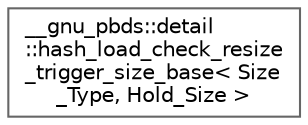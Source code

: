 digraph "Graphical Class Hierarchy"
{
 // LATEX_PDF_SIZE
  bgcolor="transparent";
  edge [fontname=Helvetica,fontsize=10,labelfontname=Helvetica,labelfontsize=10];
  node [fontname=Helvetica,fontsize=10,shape=box,height=0.2,width=0.4];
  rankdir="LR";
  Node0 [id="Node000000",label="__gnu_pbds::detail\l::hash_load_check_resize\l_trigger_size_base\< Size\l_Type, Hold_Size \>",height=0.2,width=0.4,color="grey40", fillcolor="white", style="filled",URL="$class____gnu__pbds_1_1detail_1_1hash__load__check__resize__trigger__size__base.html",tooltip="Primary template."];
}
